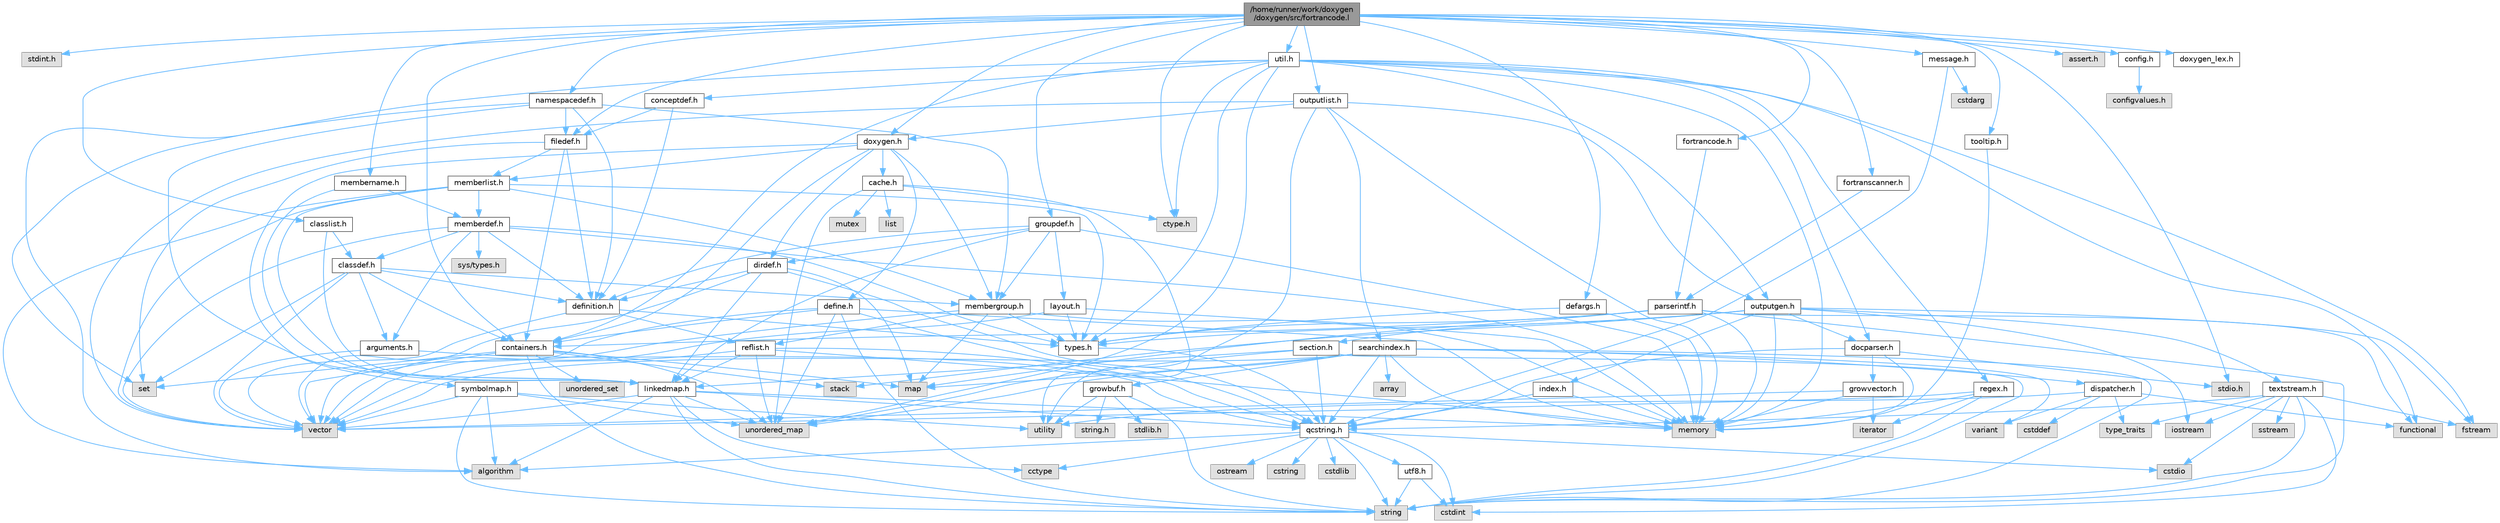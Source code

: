 digraph "/home/runner/work/doxygen/doxygen/src/fortrancode.l"
{
 // INTERACTIVE_SVG=YES
 // LATEX_PDF_SIZE
  bgcolor="transparent";
  edge [fontname=Helvetica,fontsize=10,labelfontname=Helvetica,labelfontsize=10];
  node [fontname=Helvetica,fontsize=10,shape=box,height=0.2,width=0.4];
  Node1 [label="/home/runner/work/doxygen\l/doxygen/src/fortrancode.l",height=0.2,width=0.4,color="gray40", fillcolor="grey60", style="filled", fontcolor="black",tooltip=" "];
  Node1 -> Node2 [color="steelblue1",style="solid"];
  Node2 [label="stdint.h",height=0.2,width=0.4,color="grey60", fillcolor="#E0E0E0", style="filled",tooltip=" "];
  Node1 -> Node3 [color="steelblue1",style="solid"];
  Node3 [label="stdio.h",height=0.2,width=0.4,color="grey60", fillcolor="#E0E0E0", style="filled",tooltip=" "];
  Node1 -> Node4 [color="steelblue1",style="solid"];
  Node4 [label="assert.h",height=0.2,width=0.4,color="grey60", fillcolor="#E0E0E0", style="filled",tooltip=" "];
  Node1 -> Node5 [color="steelblue1",style="solid"];
  Node5 [label="ctype.h",height=0.2,width=0.4,color="grey60", fillcolor="#E0E0E0", style="filled",tooltip=" "];
  Node1 -> Node6 [color="steelblue1",style="solid"];
  Node6 [label="doxygen.h",height=0.2,width=0.4,color="grey40", fillcolor="white", style="filled",URL="$d1/da1/doxygen_8h.html",tooltip=" "];
  Node6 -> Node7 [color="steelblue1",style="solid"];
  Node7 [label="containers.h",height=0.2,width=0.4,color="grey40", fillcolor="white", style="filled",URL="$d5/d75/containers_8h.html",tooltip=" "];
  Node7 -> Node8 [color="steelblue1",style="solid"];
  Node8 [label="vector",height=0.2,width=0.4,color="grey60", fillcolor="#E0E0E0", style="filled",tooltip=" "];
  Node7 -> Node9 [color="steelblue1",style="solid"];
  Node9 [label="string",height=0.2,width=0.4,color="grey60", fillcolor="#E0E0E0", style="filled",tooltip=" "];
  Node7 -> Node10 [color="steelblue1",style="solid"];
  Node10 [label="set",height=0.2,width=0.4,color="grey60", fillcolor="#E0E0E0", style="filled",tooltip=" "];
  Node7 -> Node11 [color="steelblue1",style="solid"];
  Node11 [label="map",height=0.2,width=0.4,color="grey60", fillcolor="#E0E0E0", style="filled",tooltip=" "];
  Node7 -> Node12 [color="steelblue1",style="solid"];
  Node12 [label="unordered_set",height=0.2,width=0.4,color="grey60", fillcolor="#E0E0E0", style="filled",tooltip=" "];
  Node7 -> Node13 [color="steelblue1",style="solid"];
  Node13 [label="unordered_map",height=0.2,width=0.4,color="grey60", fillcolor="#E0E0E0", style="filled",tooltip=" "];
  Node7 -> Node14 [color="steelblue1",style="solid"];
  Node14 [label="stack",height=0.2,width=0.4,color="grey60", fillcolor="#E0E0E0", style="filled",tooltip=" "];
  Node6 -> Node15 [color="steelblue1",style="solid"];
  Node15 [label="membergroup.h",height=0.2,width=0.4,color="grey40", fillcolor="white", style="filled",URL="$d9/d11/membergroup_8h.html",tooltip=" "];
  Node15 -> Node8 [color="steelblue1",style="solid"];
  Node15 -> Node11 [color="steelblue1",style="solid"];
  Node15 -> Node16 [color="steelblue1",style="solid"];
  Node16 [label="memory",height=0.2,width=0.4,color="grey60", fillcolor="#E0E0E0", style="filled",tooltip=" "];
  Node15 -> Node17 [color="steelblue1",style="solid"];
  Node17 [label="types.h",height=0.2,width=0.4,color="grey40", fillcolor="white", style="filled",URL="$d9/d49/types_8h.html",tooltip="This file contains a number of basic enums and types."];
  Node17 -> Node18 [color="steelblue1",style="solid"];
  Node18 [label="qcstring.h",height=0.2,width=0.4,color="grey40", fillcolor="white", style="filled",URL="$d7/d5c/qcstring_8h.html",tooltip=" "];
  Node18 -> Node9 [color="steelblue1",style="solid"];
  Node18 -> Node19 [color="steelblue1",style="solid"];
  Node19 [label="algorithm",height=0.2,width=0.4,color="grey60", fillcolor="#E0E0E0", style="filled",tooltip=" "];
  Node18 -> Node20 [color="steelblue1",style="solid"];
  Node20 [label="cctype",height=0.2,width=0.4,color="grey60", fillcolor="#E0E0E0", style="filled",tooltip=" "];
  Node18 -> Node21 [color="steelblue1",style="solid"];
  Node21 [label="cstring",height=0.2,width=0.4,color="grey60", fillcolor="#E0E0E0", style="filled",tooltip=" "];
  Node18 -> Node22 [color="steelblue1",style="solid"];
  Node22 [label="cstdio",height=0.2,width=0.4,color="grey60", fillcolor="#E0E0E0", style="filled",tooltip=" "];
  Node18 -> Node23 [color="steelblue1",style="solid"];
  Node23 [label="cstdlib",height=0.2,width=0.4,color="grey60", fillcolor="#E0E0E0", style="filled",tooltip=" "];
  Node18 -> Node24 [color="steelblue1",style="solid"];
  Node24 [label="cstdint",height=0.2,width=0.4,color="grey60", fillcolor="#E0E0E0", style="filled",tooltip=" "];
  Node18 -> Node25 [color="steelblue1",style="solid"];
  Node25 [label="ostream",height=0.2,width=0.4,color="grey60", fillcolor="#E0E0E0", style="filled",tooltip=" "];
  Node18 -> Node26 [color="steelblue1",style="solid"];
  Node26 [label="utf8.h",height=0.2,width=0.4,color="grey40", fillcolor="white", style="filled",URL="$db/d7c/utf8_8h.html",tooltip="Various UTF8 related helper functions."];
  Node26 -> Node24 [color="steelblue1",style="solid"];
  Node26 -> Node9 [color="steelblue1",style="solid"];
  Node15 -> Node27 [color="steelblue1",style="solid"];
  Node27 [label="reflist.h",height=0.2,width=0.4,color="grey40", fillcolor="white", style="filled",URL="$d1/d02/reflist_8h.html",tooltip=" "];
  Node27 -> Node8 [color="steelblue1",style="solid"];
  Node27 -> Node13 [color="steelblue1",style="solid"];
  Node27 -> Node16 [color="steelblue1",style="solid"];
  Node27 -> Node18 [color="steelblue1",style="solid"];
  Node27 -> Node28 [color="steelblue1",style="solid"];
  Node28 [label="linkedmap.h",height=0.2,width=0.4,color="grey40", fillcolor="white", style="filled",URL="$da/de1/linkedmap_8h.html",tooltip=" "];
  Node28 -> Node13 [color="steelblue1",style="solid"];
  Node28 -> Node8 [color="steelblue1",style="solid"];
  Node28 -> Node16 [color="steelblue1",style="solid"];
  Node28 -> Node9 [color="steelblue1",style="solid"];
  Node28 -> Node19 [color="steelblue1",style="solid"];
  Node28 -> Node20 [color="steelblue1",style="solid"];
  Node28 -> Node18 [color="steelblue1",style="solid"];
  Node6 -> Node29 [color="steelblue1",style="solid"];
  Node29 [label="dirdef.h",height=0.2,width=0.4,color="grey40", fillcolor="white", style="filled",URL="$d6/d15/dirdef_8h.html",tooltip=" "];
  Node29 -> Node8 [color="steelblue1",style="solid"];
  Node29 -> Node11 [color="steelblue1",style="solid"];
  Node29 -> Node18 [color="steelblue1",style="solid"];
  Node29 -> Node28 [color="steelblue1",style="solid"];
  Node29 -> Node30 [color="steelblue1",style="solid"];
  Node30 [label="definition.h",height=0.2,width=0.4,color="grey40", fillcolor="white", style="filled",URL="$df/da1/definition_8h.html",tooltip=" "];
  Node30 -> Node8 [color="steelblue1",style="solid"];
  Node30 -> Node17 [color="steelblue1",style="solid"];
  Node30 -> Node27 [color="steelblue1",style="solid"];
  Node6 -> Node31 [color="steelblue1",style="solid"];
  Node31 [label="memberlist.h",height=0.2,width=0.4,color="grey40", fillcolor="white", style="filled",URL="$dd/d78/memberlist_8h.html",tooltip=" "];
  Node31 -> Node8 [color="steelblue1",style="solid"];
  Node31 -> Node19 [color="steelblue1",style="solid"];
  Node31 -> Node32 [color="steelblue1",style="solid"];
  Node32 [label="memberdef.h",height=0.2,width=0.4,color="grey40", fillcolor="white", style="filled",URL="$d4/d46/memberdef_8h.html",tooltip=" "];
  Node32 -> Node8 [color="steelblue1",style="solid"];
  Node32 -> Node16 [color="steelblue1",style="solid"];
  Node32 -> Node33 [color="steelblue1",style="solid"];
  Node33 [label="sys/types.h",height=0.2,width=0.4,color="grey60", fillcolor="#E0E0E0", style="filled",tooltip=" "];
  Node32 -> Node17 [color="steelblue1",style="solid"];
  Node32 -> Node30 [color="steelblue1",style="solid"];
  Node32 -> Node34 [color="steelblue1",style="solid"];
  Node34 [label="arguments.h",height=0.2,width=0.4,color="grey40", fillcolor="white", style="filled",URL="$df/d9b/arguments_8h.html",tooltip=" "];
  Node34 -> Node8 [color="steelblue1",style="solid"];
  Node34 -> Node18 [color="steelblue1",style="solid"];
  Node32 -> Node35 [color="steelblue1",style="solid"];
  Node35 [label="classdef.h",height=0.2,width=0.4,color="grey40", fillcolor="white", style="filled",URL="$d1/da6/classdef_8h.html",tooltip=" "];
  Node35 -> Node8 [color="steelblue1",style="solid"];
  Node35 -> Node10 [color="steelblue1",style="solid"];
  Node35 -> Node7 [color="steelblue1",style="solid"];
  Node35 -> Node30 [color="steelblue1",style="solid"];
  Node35 -> Node34 [color="steelblue1",style="solid"];
  Node35 -> Node15 [color="steelblue1",style="solid"];
  Node31 -> Node28 [color="steelblue1",style="solid"];
  Node31 -> Node17 [color="steelblue1",style="solid"];
  Node31 -> Node15 [color="steelblue1",style="solid"];
  Node6 -> Node36 [color="steelblue1",style="solid"];
  Node36 [label="define.h",height=0.2,width=0.4,color="grey40", fillcolor="white", style="filled",URL="$df/d67/define_8h.html",tooltip=" "];
  Node36 -> Node8 [color="steelblue1",style="solid"];
  Node36 -> Node16 [color="steelblue1",style="solid"];
  Node36 -> Node9 [color="steelblue1",style="solid"];
  Node36 -> Node13 [color="steelblue1",style="solid"];
  Node36 -> Node18 [color="steelblue1",style="solid"];
  Node36 -> Node7 [color="steelblue1",style="solid"];
  Node6 -> Node37 [color="steelblue1",style="solid"];
  Node37 [label="cache.h",height=0.2,width=0.4,color="grey40", fillcolor="white", style="filled",URL="$d3/d26/cache_8h.html",tooltip=" "];
  Node37 -> Node38 [color="steelblue1",style="solid"];
  Node38 [label="list",height=0.2,width=0.4,color="grey60", fillcolor="#E0E0E0", style="filled",tooltip=" "];
  Node37 -> Node13 [color="steelblue1",style="solid"];
  Node37 -> Node39 [color="steelblue1",style="solid"];
  Node39 [label="mutex",height=0.2,width=0.4,color="grey60", fillcolor="#E0E0E0", style="filled",tooltip=" "];
  Node37 -> Node40 [color="steelblue1",style="solid"];
  Node40 [label="utility",height=0.2,width=0.4,color="grey60", fillcolor="#E0E0E0", style="filled",tooltip=" "];
  Node37 -> Node5 [color="steelblue1",style="solid"];
  Node6 -> Node41 [color="steelblue1",style="solid"];
  Node41 [label="symbolmap.h",height=0.2,width=0.4,color="grey40", fillcolor="white", style="filled",URL="$d7/ddd/symbolmap_8h.html",tooltip=" "];
  Node41 -> Node19 [color="steelblue1",style="solid"];
  Node41 -> Node13 [color="steelblue1",style="solid"];
  Node41 -> Node8 [color="steelblue1",style="solid"];
  Node41 -> Node9 [color="steelblue1",style="solid"];
  Node41 -> Node40 [color="steelblue1",style="solid"];
  Node1 -> Node42 [color="steelblue1",style="solid"];
  Node42 [label="message.h",height=0.2,width=0.4,color="grey40", fillcolor="white", style="filled",URL="$d2/d0d/message_8h.html",tooltip=" "];
  Node42 -> Node43 [color="steelblue1",style="solid"];
  Node43 [label="cstdarg",height=0.2,width=0.4,color="grey60", fillcolor="#E0E0E0", style="filled",tooltip=" "];
  Node42 -> Node18 [color="steelblue1",style="solid"];
  Node1 -> Node44 [color="steelblue1",style="solid"];
  Node44 [label="outputlist.h",height=0.2,width=0.4,color="grey40", fillcolor="white", style="filled",URL="$d2/db9/outputlist_8h.html",tooltip=" "];
  Node44 -> Node40 [color="steelblue1",style="solid"];
  Node44 -> Node8 [color="steelblue1",style="solid"];
  Node44 -> Node16 [color="steelblue1",style="solid"];
  Node44 -> Node45 [color="steelblue1",style="solid"];
  Node45 [label="outputgen.h",height=0.2,width=0.4,color="grey40", fillcolor="white", style="filled",URL="$df/d06/outputgen_8h.html",tooltip=" "];
  Node45 -> Node16 [color="steelblue1",style="solid"];
  Node45 -> Node14 [color="steelblue1",style="solid"];
  Node45 -> Node46 [color="steelblue1",style="solid"];
  Node46 [label="iostream",height=0.2,width=0.4,color="grey60", fillcolor="#E0E0E0", style="filled",tooltip=" "];
  Node45 -> Node47 [color="steelblue1",style="solid"];
  Node47 [label="fstream",height=0.2,width=0.4,color="grey60", fillcolor="#E0E0E0", style="filled",tooltip=" "];
  Node45 -> Node17 [color="steelblue1",style="solid"];
  Node45 -> Node48 [color="steelblue1",style="solid"];
  Node48 [label="index.h",height=0.2,width=0.4,color="grey40", fillcolor="white", style="filled",URL="$d1/db5/index_8h.html",tooltip=" "];
  Node48 -> Node16 [color="steelblue1",style="solid"];
  Node48 -> Node18 [color="steelblue1",style="solid"];
  Node45 -> Node49 [color="steelblue1",style="solid"];
  Node49 [label="section.h",height=0.2,width=0.4,color="grey40", fillcolor="white", style="filled",URL="$d1/d2a/section_8h.html",tooltip=" "];
  Node49 -> Node9 [color="steelblue1",style="solid"];
  Node49 -> Node13 [color="steelblue1",style="solid"];
  Node49 -> Node18 [color="steelblue1",style="solid"];
  Node49 -> Node28 [color="steelblue1",style="solid"];
  Node45 -> Node50 [color="steelblue1",style="solid"];
  Node50 [label="textstream.h",height=0.2,width=0.4,color="grey40", fillcolor="white", style="filled",URL="$d4/d7d/textstream_8h.html",tooltip=" "];
  Node50 -> Node9 [color="steelblue1",style="solid"];
  Node50 -> Node46 [color="steelblue1",style="solid"];
  Node50 -> Node51 [color="steelblue1",style="solid"];
  Node51 [label="sstream",height=0.2,width=0.4,color="grey60", fillcolor="#E0E0E0", style="filled",tooltip=" "];
  Node50 -> Node24 [color="steelblue1",style="solid"];
  Node50 -> Node22 [color="steelblue1",style="solid"];
  Node50 -> Node47 [color="steelblue1",style="solid"];
  Node50 -> Node52 [color="steelblue1",style="solid"];
  Node52 [label="type_traits",height=0.2,width=0.4,color="grey60", fillcolor="#E0E0E0", style="filled",tooltip=" "];
  Node50 -> Node18 [color="steelblue1",style="solid"];
  Node45 -> Node53 [color="steelblue1",style="solid"];
  Node53 [label="docparser.h",height=0.2,width=0.4,color="grey40", fillcolor="white", style="filled",URL="$de/d9c/docparser_8h.html",tooltip=" "];
  Node53 -> Node3 [color="steelblue1",style="solid"];
  Node53 -> Node16 [color="steelblue1",style="solid"];
  Node53 -> Node18 [color="steelblue1",style="solid"];
  Node53 -> Node54 [color="steelblue1",style="solid"];
  Node54 [label="growvector.h",height=0.2,width=0.4,color="grey40", fillcolor="white", style="filled",URL="$d7/d50/growvector_8h.html",tooltip=" "];
  Node54 -> Node8 [color="steelblue1",style="solid"];
  Node54 -> Node16 [color="steelblue1",style="solid"];
  Node54 -> Node55 [color="steelblue1",style="solid"];
  Node55 [label="iterator",height=0.2,width=0.4,color="grey60", fillcolor="#E0E0E0", style="filled",tooltip=" "];
  Node44 -> Node56 [color="steelblue1",style="solid"];
  Node56 [label="searchindex.h",height=0.2,width=0.4,color="grey40", fillcolor="white", style="filled",URL="$de/d07/searchindex_8h.html",tooltip="Web server based search engine."];
  Node56 -> Node16 [color="steelblue1",style="solid"];
  Node56 -> Node8 [color="steelblue1",style="solid"];
  Node56 -> Node11 [color="steelblue1",style="solid"];
  Node56 -> Node13 [color="steelblue1",style="solid"];
  Node56 -> Node9 [color="steelblue1",style="solid"];
  Node56 -> Node57 [color="steelblue1",style="solid"];
  Node57 [label="array",height=0.2,width=0.4,color="grey60", fillcolor="#E0E0E0", style="filled",tooltip=" "];
  Node56 -> Node58 [color="steelblue1",style="solid"];
  Node58 [label="variant",height=0.2,width=0.4,color="grey60", fillcolor="#E0E0E0", style="filled",tooltip=" "];
  Node56 -> Node18 [color="steelblue1",style="solid"];
  Node56 -> Node59 [color="steelblue1",style="solid"];
  Node59 [label="growbuf.h",height=0.2,width=0.4,color="grey40", fillcolor="white", style="filled",URL="$dd/d72/growbuf_8h.html",tooltip=" "];
  Node59 -> Node40 [color="steelblue1",style="solid"];
  Node59 -> Node60 [color="steelblue1",style="solid"];
  Node60 [label="stdlib.h",height=0.2,width=0.4,color="grey60", fillcolor="#E0E0E0", style="filled",tooltip=" "];
  Node59 -> Node61 [color="steelblue1",style="solid"];
  Node61 [label="string.h",height=0.2,width=0.4,color="grey60", fillcolor="#E0E0E0", style="filled",tooltip=" "];
  Node59 -> Node9 [color="steelblue1",style="solid"];
  Node56 -> Node62 [color="steelblue1",style="solid"];
  Node62 [label="dispatcher.h",height=0.2,width=0.4,color="grey40", fillcolor="white", style="filled",URL="$da/d73/dispatcher_8h.html",tooltip=" "];
  Node62 -> Node63 [color="steelblue1",style="solid"];
  Node63 [label="cstddef",height=0.2,width=0.4,color="grey60", fillcolor="#E0E0E0", style="filled",tooltip=" "];
  Node62 -> Node40 [color="steelblue1",style="solid"];
  Node62 -> Node64 [color="steelblue1",style="solid"];
  Node64 [label="functional",height=0.2,width=0.4,color="grey60", fillcolor="#E0E0E0", style="filled",tooltip=" "];
  Node62 -> Node58 [color="steelblue1",style="solid"];
  Node62 -> Node52 [color="steelblue1",style="solid"];
  Node44 -> Node6 [color="steelblue1",style="solid"];
  Node1 -> Node65 [color="steelblue1",style="solid"];
  Node65 [label="util.h",height=0.2,width=0.4,color="grey40", fillcolor="white", style="filled",URL="$d8/d3c/util_8h.html",tooltip="A bunch of utility functions."];
  Node65 -> Node16 [color="steelblue1",style="solid"];
  Node65 -> Node13 [color="steelblue1",style="solid"];
  Node65 -> Node19 [color="steelblue1",style="solid"];
  Node65 -> Node64 [color="steelblue1",style="solid"];
  Node65 -> Node47 [color="steelblue1",style="solid"];
  Node65 -> Node5 [color="steelblue1",style="solid"];
  Node65 -> Node17 [color="steelblue1",style="solid"];
  Node65 -> Node53 [color="steelblue1",style="solid"];
  Node65 -> Node7 [color="steelblue1",style="solid"];
  Node65 -> Node45 [color="steelblue1",style="solid"];
  Node65 -> Node66 [color="steelblue1",style="solid"];
  Node66 [label="regex.h",height=0.2,width=0.4,color="grey40", fillcolor="white", style="filled",URL="$d1/d21/regex_8h.html",tooltip=" "];
  Node66 -> Node16 [color="steelblue1",style="solid"];
  Node66 -> Node9 [color="steelblue1",style="solid"];
  Node66 -> Node8 [color="steelblue1",style="solid"];
  Node66 -> Node55 [color="steelblue1",style="solid"];
  Node65 -> Node67 [color="steelblue1",style="solid"];
  Node67 [label="conceptdef.h",height=0.2,width=0.4,color="grey40", fillcolor="white", style="filled",URL="$da/df1/conceptdef_8h.html",tooltip=" "];
  Node67 -> Node30 [color="steelblue1",style="solid"];
  Node67 -> Node68 [color="steelblue1",style="solid"];
  Node68 [label="filedef.h",height=0.2,width=0.4,color="grey40", fillcolor="white", style="filled",URL="$d4/d3a/filedef_8h.html",tooltip=" "];
  Node68 -> Node10 [color="steelblue1",style="solid"];
  Node68 -> Node30 [color="steelblue1",style="solid"];
  Node68 -> Node31 [color="steelblue1",style="solid"];
  Node68 -> Node7 [color="steelblue1",style="solid"];
  Node1 -> Node69 [color="steelblue1",style="solid"];
  Node69 [label="membername.h",height=0.2,width=0.4,color="grey40", fillcolor="white", style="filled",URL="$d7/dfc/membername_8h.html",tooltip=" "];
  Node69 -> Node32 [color="steelblue1",style="solid"];
  Node69 -> Node28 [color="steelblue1",style="solid"];
  Node1 -> Node70 [color="steelblue1",style="solid"];
  Node70 [label="defargs.h",height=0.2,width=0.4,color="grey40", fillcolor="white", style="filled",URL="$d8/d65/defargs_8h.html",tooltip=" "];
  Node70 -> Node17 [color="steelblue1",style="solid"];
  Node70 -> Node16 [color="steelblue1",style="solid"];
  Node1 -> Node71 [color="steelblue1",style="solid"];
  Node71 [label="config.h",height=0.2,width=0.4,color="grey40", fillcolor="white", style="filled",URL="$db/d16/config_8h.html",tooltip=" "];
  Node71 -> Node72 [color="steelblue1",style="solid"];
  Node72 [label="configvalues.h",height=0.2,width=0.4,color="grey60", fillcolor="#E0E0E0", style="filled",tooltip=" "];
  Node1 -> Node73 [color="steelblue1",style="solid"];
  Node73 [label="groupdef.h",height=0.2,width=0.4,color="grey40", fillcolor="white", style="filled",URL="$d1/de6/groupdef_8h.html",tooltip=" "];
  Node73 -> Node16 [color="steelblue1",style="solid"];
  Node73 -> Node30 [color="steelblue1",style="solid"];
  Node73 -> Node29 [color="steelblue1",style="solid"];
  Node73 -> Node74 [color="steelblue1",style="solid"];
  Node74 [label="layout.h",height=0.2,width=0.4,color="grey40", fillcolor="white", style="filled",URL="$db/d51/layout_8h.html",tooltip=" "];
  Node74 -> Node16 [color="steelblue1",style="solid"];
  Node74 -> Node8 [color="steelblue1",style="solid"];
  Node74 -> Node17 [color="steelblue1",style="solid"];
  Node73 -> Node15 [color="steelblue1",style="solid"];
  Node73 -> Node28 [color="steelblue1",style="solid"];
  Node1 -> Node75 [color="steelblue1",style="solid"];
  Node75 [label="classlist.h",height=0.2,width=0.4,color="grey40", fillcolor="white", style="filled",URL="$d2/df8/classlist_8h.html",tooltip=" "];
  Node75 -> Node28 [color="steelblue1",style="solid"];
  Node75 -> Node35 [color="steelblue1",style="solid"];
  Node1 -> Node68 [color="steelblue1",style="solid"];
  Node1 -> Node76 [color="steelblue1",style="solid"];
  Node76 [label="namespacedef.h",height=0.2,width=0.4,color="grey40", fillcolor="white", style="filled",URL="$d7/d97/namespacedef_8h.html",tooltip=" "];
  Node76 -> Node10 [color="steelblue1",style="solid"];
  Node76 -> Node30 [color="steelblue1",style="solid"];
  Node76 -> Node68 [color="steelblue1",style="solid"];
  Node76 -> Node28 [color="steelblue1",style="solid"];
  Node76 -> Node15 [color="steelblue1",style="solid"];
  Node1 -> Node77 [color="steelblue1",style="solid"];
  Node77 [label="tooltip.h",height=0.2,width=0.4,color="grey40", fillcolor="white", style="filled",URL="$db/d83/tooltip_8h.html",tooltip=" "];
  Node77 -> Node16 [color="steelblue1",style="solid"];
  Node1 -> Node78 [color="steelblue1",style="solid"];
  Node78 [label="fortrancode.h",height=0.2,width=0.4,color="grey40", fillcolor="white", style="filled",URL="$da/d06/fortrancode_8h.html",tooltip=" "];
  Node78 -> Node79 [color="steelblue1",style="solid"];
  Node79 [label="parserintf.h",height=0.2,width=0.4,color="grey40", fillcolor="white", style="filled",URL="$da/d55/parserintf_8h.html",tooltip=" "];
  Node79 -> Node64 [color="steelblue1",style="solid"];
  Node79 -> Node16 [color="steelblue1",style="solid"];
  Node79 -> Node11 [color="steelblue1",style="solid"];
  Node79 -> Node9 [color="steelblue1",style="solid"];
  Node79 -> Node17 [color="steelblue1",style="solid"];
  Node79 -> Node7 [color="steelblue1",style="solid"];
  Node1 -> Node80 [color="steelblue1",style="solid"];
  Node80 [label="fortranscanner.h",height=0.2,width=0.4,color="grey40", fillcolor="white", style="filled",URL="$d9/d7b/fortranscanner_8h.html",tooltip=" "];
  Node80 -> Node79 [color="steelblue1",style="solid"];
  Node1 -> Node7 [color="steelblue1",style="solid"];
  Node1 -> Node81 [color="steelblue1",style="solid"];
  Node81 [label="doxygen_lex.h",height=0.2,width=0.4,color="grey40", fillcolor="white", style="filled",URL="$d6/da5/doxygen__lex_8h.html",tooltip=" "];
}
